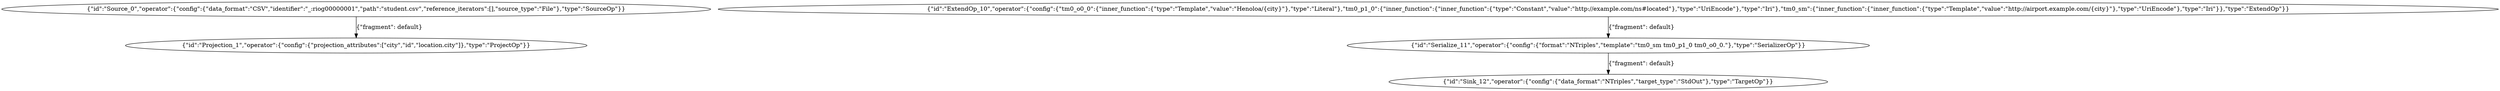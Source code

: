 digraph {
0 [label="{\"id\":\"Source_0\",\"operator\":{\"config\":{\"data_format\":\"CSV\",\"identifier\":\"_:riog00000001\",\"path\":\"student.csv\",\"reference_iterators\":[],\"source_type\":\"File\"},\"type\":\"SourceOp\"}}"]
1 [label="{\"id\":\"Projection_1\",\"operator\":{\"config\":{\"projection_attributes\":[\"city\",\"id\",\"location.city\"]},\"type\":\"ProjectOp\"}}"]
2 [label="{\"id\":\"ExtendOp_10\",\"operator\":{\"config\":{\"tm0_o0_0\":{\"inner_function\":{\"type\":\"Template\",\"value\":\"Henoloa/{city}\"},\"type\":\"Literal\"},\"tm0_p1_0\":{\"inner_function\":{\"inner_function\":{\"type\":\"Constant\",\"value\":\"http://example.com/ns#located\"},\"type\":\"UriEncode\"},\"type\":\"Iri\"},\"tm0_sm\":{\"inner_function\":{\"inner_function\":{\"type\":\"Template\",\"value\":\"http://airport.example.com/{city}\"},\"type\":\"UriEncode\"},\"type\":\"Iri\"}},\"type\":\"ExtendOp\"}}"]
    3 [label="{\"id\":\"Serialize_11\",\"operator\":{\"config\":{\"format\":\"NTriples\",\"template\":\"tm0_sm tm0_p1_0 tm0_o0_0.\"},\"type\":\"SerializerOp\"}}"]
4 [label="{\"id\":\"Sink_12\",\"operator\":{\"config\":{\"data_format\":\"NTriples\",\"target_type\":\"StdOut\"},\"type\":\"TargetOp\"}}"]

0 -> 1 [label="{\"fragment\": default}"]
2 -> 3 [label="{\"fragment\": default}"]
3 -> 4 [label="{\"fragment\": default}"]
}
